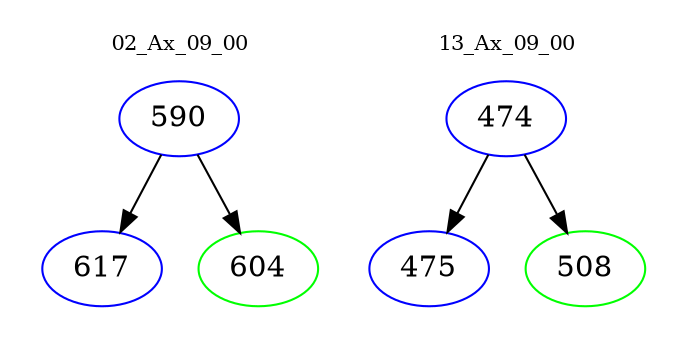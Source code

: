 digraph{
subgraph cluster_0 {
color = white
label = "02_Ax_09_00";
fontsize=10;
T0_590 [label="590", color="blue"]
T0_590 -> T0_617 [color="black"]
T0_617 [label="617", color="blue"]
T0_590 -> T0_604 [color="black"]
T0_604 [label="604", color="green"]
}
subgraph cluster_1 {
color = white
label = "13_Ax_09_00";
fontsize=10;
T1_474 [label="474", color="blue"]
T1_474 -> T1_475 [color="black"]
T1_475 [label="475", color="blue"]
T1_474 -> T1_508 [color="black"]
T1_508 [label="508", color="green"]
}
}
